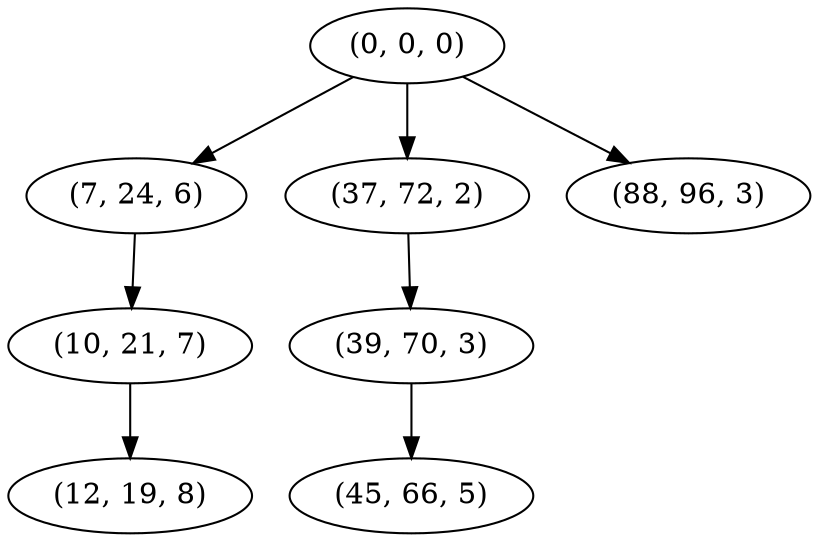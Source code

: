 digraph tree {
    "(0, 0, 0)";
    "(7, 24, 6)";
    "(10, 21, 7)";
    "(12, 19, 8)";
    "(37, 72, 2)";
    "(39, 70, 3)";
    "(45, 66, 5)";
    "(88, 96, 3)";
    "(0, 0, 0)" -> "(7, 24, 6)";
    "(0, 0, 0)" -> "(37, 72, 2)";
    "(0, 0, 0)" -> "(88, 96, 3)";
    "(7, 24, 6)" -> "(10, 21, 7)";
    "(10, 21, 7)" -> "(12, 19, 8)";
    "(37, 72, 2)" -> "(39, 70, 3)";
    "(39, 70, 3)" -> "(45, 66, 5)";
}
